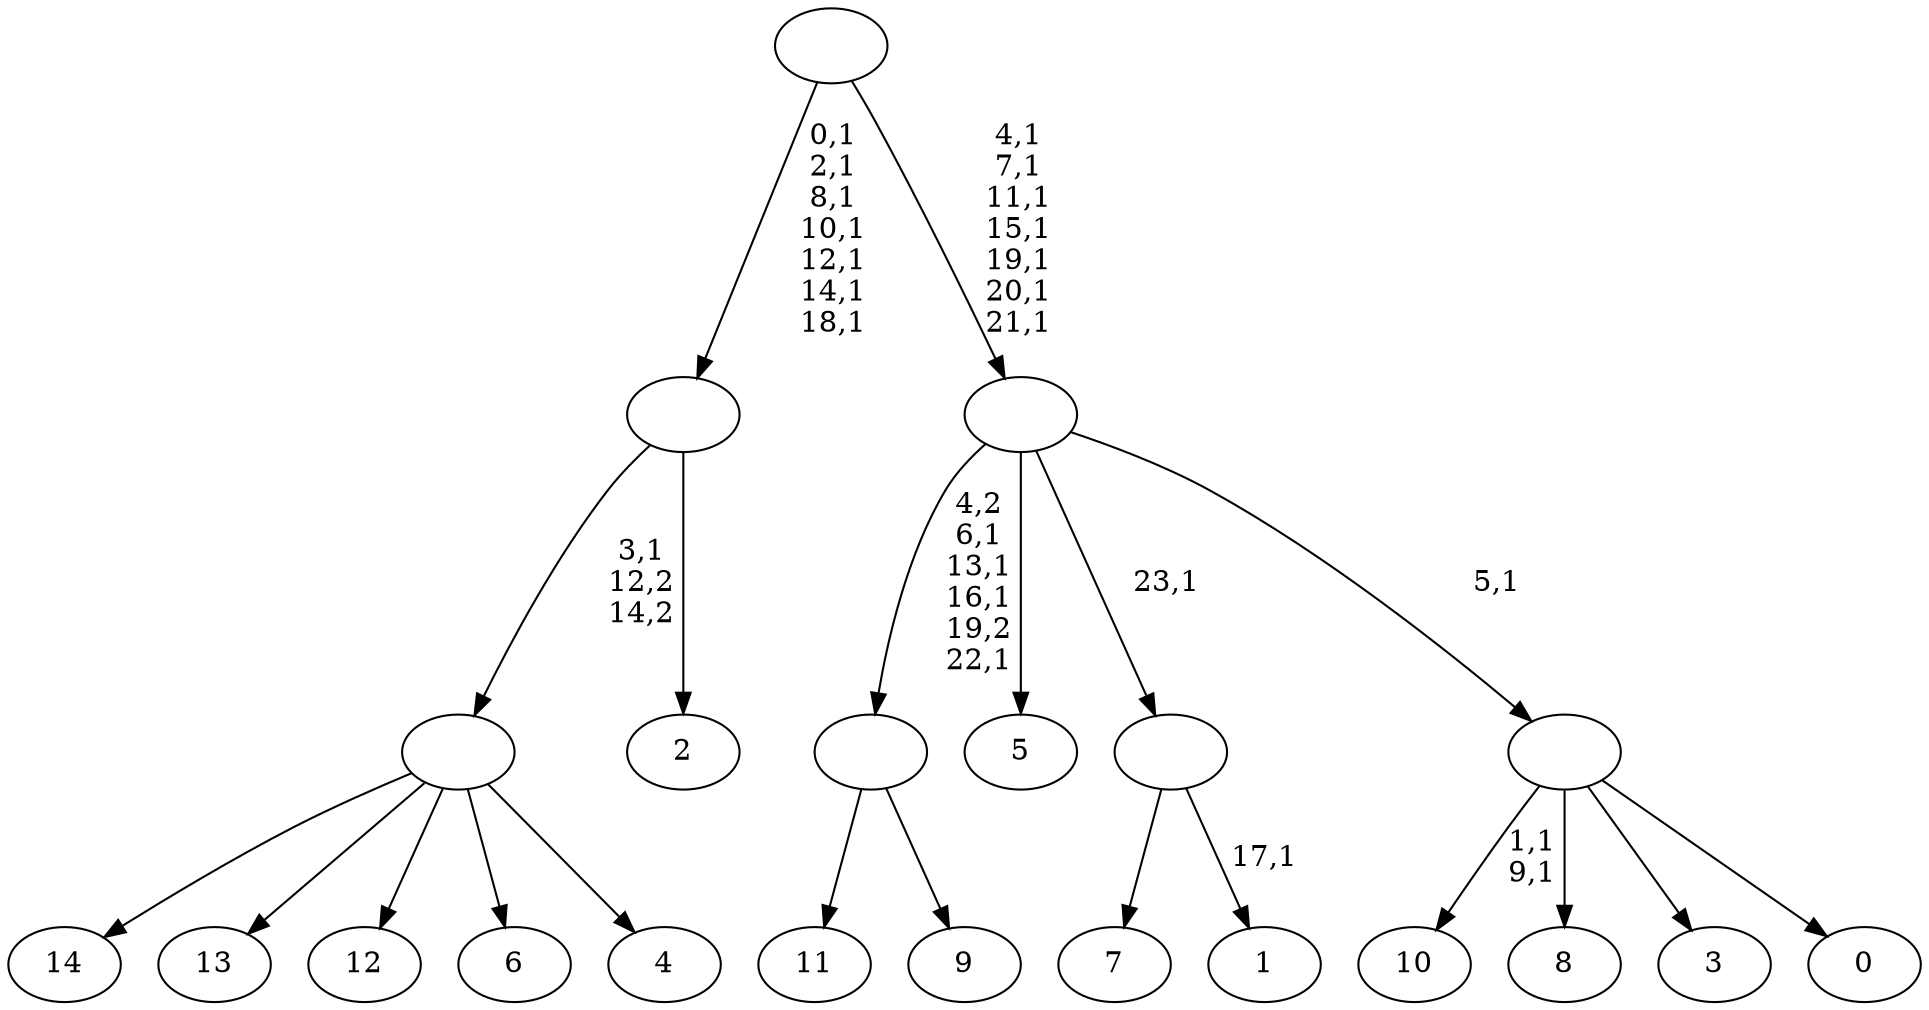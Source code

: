 digraph T {
	39 [label="14"]
	38 [label="13"]
	37 [label="12"]
	36 [label="11"]
	35 [label="10"]
	32 [label="9"]
	31 [label=""]
	27 [label="8"]
	26 [label="7"]
	25 [label="6"]
	24 [label="5"]
	23 [label="4"]
	22 [label=""]
	21 [label="3"]
	20 [label="2"]
	19 [label=""]
	12 [label="1"]
	10 [label=""]
	9 [label="0"]
	8 [label=""]
	7 [label=""]
	0 [label=""]
	31 -> 36 [label=""]
	31 -> 32 [label=""]
	22 -> 39 [label=""]
	22 -> 38 [label=""]
	22 -> 37 [label=""]
	22 -> 25 [label=""]
	22 -> 23 [label=""]
	19 -> 22 [label="3,1\n12,2\n14,2"]
	19 -> 20 [label=""]
	10 -> 12 [label="17,1"]
	10 -> 26 [label=""]
	8 -> 35 [label="1,1\n9,1"]
	8 -> 27 [label=""]
	8 -> 21 [label=""]
	8 -> 9 [label=""]
	7 -> 31 [label="4,2\n6,1\n13,1\n16,1\n19,2\n22,1"]
	7 -> 24 [label=""]
	7 -> 10 [label="23,1"]
	7 -> 8 [label="5,1"]
	0 -> 7 [label="4,1\n7,1\n11,1\n15,1\n19,1\n20,1\n21,1"]
	0 -> 19 [label="0,1\n2,1\n8,1\n10,1\n12,1\n14,1\n18,1"]
}
